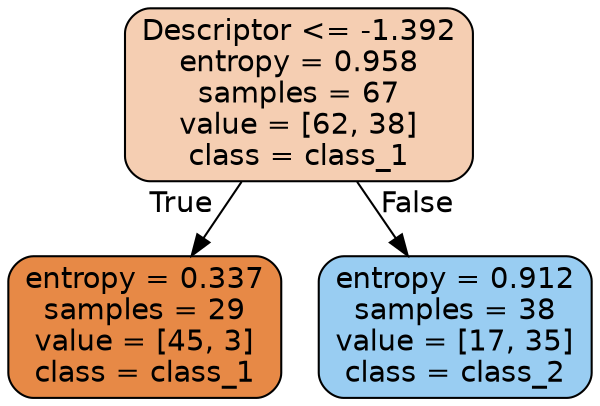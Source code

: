 digraph Tree {
node [shape=box, style="filled, rounded", color="black", fontname="helvetica"] ;
edge [fontname="helvetica"] ;
0 [label="Descriptor <= -1.392\nentropy = 0.958\nsamples = 67\nvalue = [62, 38]\nclass = class_1", fillcolor="#f5ceb2"] ;
1 [label="entropy = 0.337\nsamples = 29\nvalue = [45, 3]\nclass = class_1", fillcolor="#e78946"] ;
0 -> 1 [labeldistance=2.5, labelangle=45, headlabel="True"] ;
2 [label="entropy = 0.912\nsamples = 38\nvalue = [17, 35]\nclass = class_2", fillcolor="#99cdf2"] ;
0 -> 2 [labeldistance=2.5, labelangle=-45, headlabel="False"] ;
}